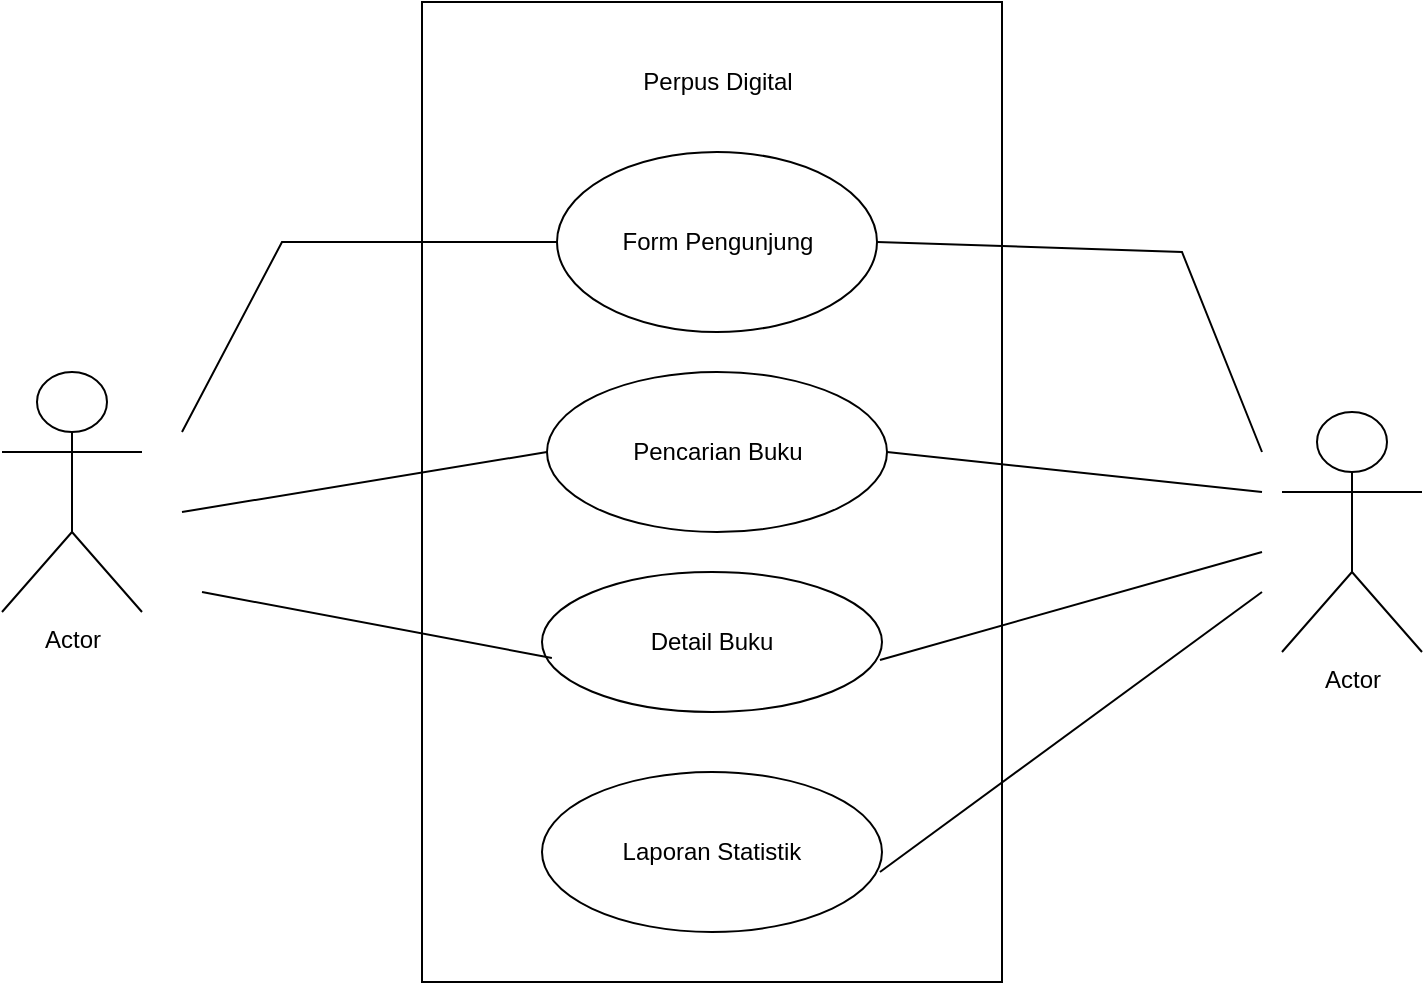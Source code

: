 <mxfile version="23.1.1" type="github">
  <diagram name="Page-1" id="2YBvvXClWsGukQMizWep">
    <mxGraphModel dx="1434" dy="790" grid="1" gridSize="10" guides="1" tooltips="1" connect="1" arrows="1" fold="1" page="1" pageScale="1" pageWidth="850" pageHeight="1100" math="0" shadow="0">
      <root>
        <mxCell id="0" />
        <mxCell id="1" parent="0" />
        <mxCell id="wGujjMaIBTgQuXfereRH-2" value="" style="rounded=0;whiteSpace=wrap;html=1;" vertex="1" parent="1">
          <mxGeometry x="270" y="215" width="290" height="490" as="geometry" />
        </mxCell>
        <mxCell id="wGujjMaIBTgQuXfereRH-8" value="Perpus Digital" style="text;html=1;strokeColor=none;fillColor=none;align=center;verticalAlign=middle;whiteSpace=wrap;rounded=0;" vertex="1" parent="1">
          <mxGeometry x="347.5" y="240" width="140" height="30" as="geometry" />
        </mxCell>
        <mxCell id="wGujjMaIBTgQuXfereRH-10" value="Actor" style="shape=umlActor;verticalLabelPosition=bottom;verticalAlign=top;html=1;outlineConnect=0;" vertex="1" parent="1">
          <mxGeometry x="60" y="400" width="70" height="120" as="geometry" />
        </mxCell>
        <mxCell id="wGujjMaIBTgQuXfereRH-13" value="Form Pengunjung" style="ellipse;whiteSpace=wrap;html=1;" vertex="1" parent="1">
          <mxGeometry x="337.5" y="290" width="160" height="90" as="geometry" />
        </mxCell>
        <mxCell id="wGujjMaIBTgQuXfereRH-15" value="Pencarian Buku" style="ellipse;whiteSpace=wrap;html=1;" vertex="1" parent="1">
          <mxGeometry x="332.5" y="400" width="170" height="80" as="geometry" />
        </mxCell>
        <mxCell id="wGujjMaIBTgQuXfereRH-17" value="Detail Buku" style="ellipse;whiteSpace=wrap;html=1;" vertex="1" parent="1">
          <mxGeometry x="330" y="500" width="170" height="70" as="geometry" />
        </mxCell>
        <mxCell id="wGujjMaIBTgQuXfereRH-18" value="Laporan Statistik" style="ellipse;whiteSpace=wrap;html=1;" vertex="1" parent="1">
          <mxGeometry x="330" y="600" width="170" height="80" as="geometry" />
        </mxCell>
        <mxCell id="wGujjMaIBTgQuXfereRH-20" value="Actor" style="shape=umlActor;verticalLabelPosition=bottom;verticalAlign=top;html=1;outlineConnect=0;" vertex="1" parent="1">
          <mxGeometry x="700" y="420" width="70" height="120" as="geometry" />
        </mxCell>
        <mxCell id="wGujjMaIBTgQuXfereRH-23" value="" style="endArrow=none;html=1;rounded=0;entryX=0;entryY=0.5;entryDx=0;entryDy=0;" edge="1" parent="1" target="wGujjMaIBTgQuXfereRH-13">
          <mxGeometry width="50" height="50" relative="1" as="geometry">
            <mxPoint x="150" y="430" as="sourcePoint" />
            <mxPoint x="450" y="480" as="targetPoint" />
            <Array as="points">
              <mxPoint x="200" y="335" />
            </Array>
          </mxGeometry>
        </mxCell>
        <mxCell id="wGujjMaIBTgQuXfereRH-26" value="" style="endArrow=none;html=1;rounded=0;entryX=1;entryY=0.5;entryDx=0;entryDy=0;" edge="1" parent="1" target="wGujjMaIBTgQuXfereRH-13">
          <mxGeometry width="50" height="50" relative="1" as="geometry">
            <mxPoint x="690" y="440" as="sourcePoint" />
            <mxPoint x="450" y="480" as="targetPoint" />
            <Array as="points">
              <mxPoint x="650" y="340" />
            </Array>
          </mxGeometry>
        </mxCell>
        <mxCell id="wGujjMaIBTgQuXfereRH-27" value="" style="endArrow=none;html=1;rounded=0;entryX=0.029;entryY=0.614;entryDx=0;entryDy=0;entryPerimeter=0;" edge="1" parent="1" target="wGujjMaIBTgQuXfereRH-17">
          <mxGeometry width="50" height="50" relative="1" as="geometry">
            <mxPoint x="160" y="510" as="sourcePoint" />
            <mxPoint x="450" y="480" as="targetPoint" />
          </mxGeometry>
        </mxCell>
        <mxCell id="wGujjMaIBTgQuXfereRH-28" value="" style="endArrow=none;html=1;rounded=0;entryX=0;entryY=0.5;entryDx=0;entryDy=0;" edge="1" parent="1" target="wGujjMaIBTgQuXfereRH-15">
          <mxGeometry width="50" height="50" relative="1" as="geometry">
            <mxPoint x="150" y="470" as="sourcePoint" />
            <mxPoint x="450" y="480" as="targetPoint" />
          </mxGeometry>
        </mxCell>
        <mxCell id="wGujjMaIBTgQuXfereRH-29" value="" style="endArrow=none;html=1;rounded=0;entryX=1;entryY=0.5;entryDx=0;entryDy=0;" edge="1" parent="1" target="wGujjMaIBTgQuXfereRH-15">
          <mxGeometry width="50" height="50" relative="1" as="geometry">
            <mxPoint x="690" y="460" as="sourcePoint" />
            <mxPoint x="450" y="480" as="targetPoint" />
          </mxGeometry>
        </mxCell>
        <mxCell id="wGujjMaIBTgQuXfereRH-30" value="" style="endArrow=none;html=1;rounded=0;entryX=0.994;entryY=0.629;entryDx=0;entryDy=0;entryPerimeter=0;" edge="1" parent="1" target="wGujjMaIBTgQuXfereRH-17">
          <mxGeometry width="50" height="50" relative="1" as="geometry">
            <mxPoint x="690" y="490" as="sourcePoint" />
            <mxPoint x="450" y="480" as="targetPoint" />
          </mxGeometry>
        </mxCell>
        <mxCell id="wGujjMaIBTgQuXfereRH-31" value="" style="endArrow=none;html=1;rounded=0;entryX=0.994;entryY=0.625;entryDx=0;entryDy=0;entryPerimeter=0;" edge="1" parent="1" target="wGujjMaIBTgQuXfereRH-18">
          <mxGeometry width="50" height="50" relative="1" as="geometry">
            <mxPoint x="690" y="510" as="sourcePoint" />
            <mxPoint x="450" y="480" as="targetPoint" />
          </mxGeometry>
        </mxCell>
      </root>
    </mxGraphModel>
  </diagram>
</mxfile>
